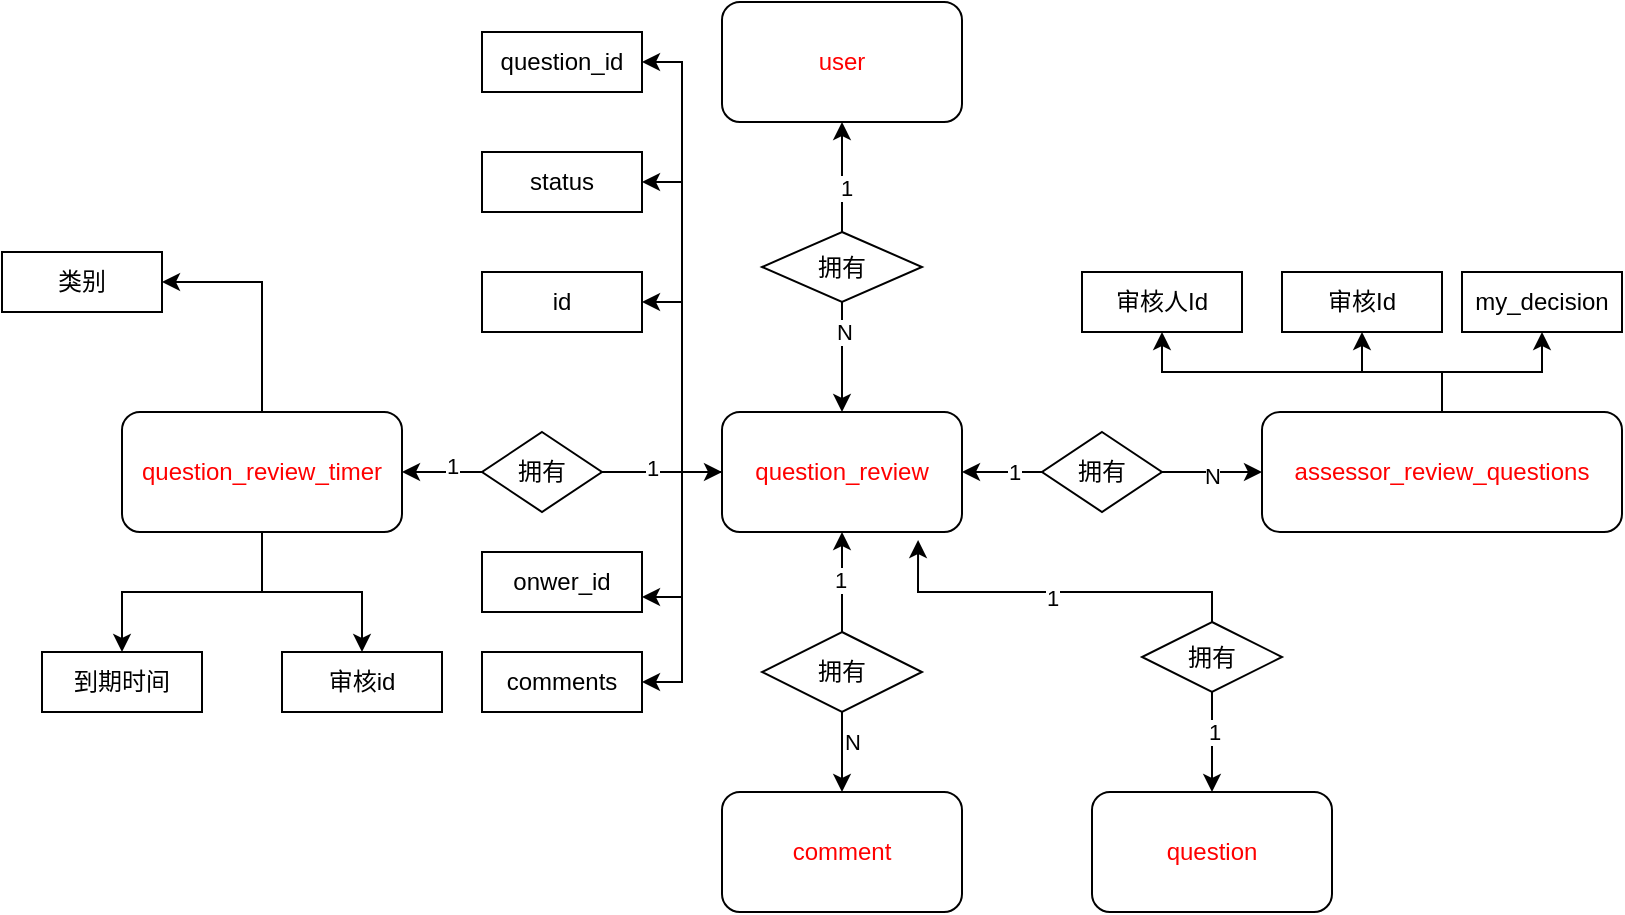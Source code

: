 <mxfile version="22.0.3" type="device">
  <diagram id="R2lEEEUBdFMjLlhIrx00" name="Page-1">
    <mxGraphModel dx="1206" dy="857" grid="1" gridSize="10" guides="1" tooltips="1" connect="1" arrows="1" fold="1" page="1" pageScale="1" pageWidth="850" pageHeight="1100" math="0" shadow="0" extFonts="Permanent Marker^https://fonts.googleapis.com/css?family=Permanent+Marker">
      <root>
        <mxCell id="0" />
        <mxCell id="1" parent="0" />
        <mxCell id="UhuW8QRkzZi-GOZt8dOZ-34" style="edgeStyle=orthogonalEdgeStyle;rounded=0;orthogonalLoop=1;jettySize=auto;html=1;entryX=1;entryY=0.5;entryDx=0;entryDy=0;" edge="1" parent="1" source="UhuW8QRkzZi-GOZt8dOZ-1" target="UhuW8QRkzZi-GOZt8dOZ-20">
          <mxGeometry relative="1" as="geometry" />
        </mxCell>
        <mxCell id="UhuW8QRkzZi-GOZt8dOZ-35" style="edgeStyle=orthogonalEdgeStyle;rounded=0;orthogonalLoop=1;jettySize=auto;html=1;entryX=1;entryY=0.75;entryDx=0;entryDy=0;" edge="1" parent="1" source="UhuW8QRkzZi-GOZt8dOZ-1" target="UhuW8QRkzZi-GOZt8dOZ-25">
          <mxGeometry relative="1" as="geometry" />
        </mxCell>
        <mxCell id="UhuW8QRkzZi-GOZt8dOZ-36" style="edgeStyle=orthogonalEdgeStyle;rounded=0;orthogonalLoop=1;jettySize=auto;html=1;entryX=1;entryY=0.5;entryDx=0;entryDy=0;" edge="1" parent="1" source="UhuW8QRkzZi-GOZt8dOZ-1" target="UhuW8QRkzZi-GOZt8dOZ-21">
          <mxGeometry relative="1" as="geometry" />
        </mxCell>
        <mxCell id="UhuW8QRkzZi-GOZt8dOZ-38" style="edgeStyle=orthogonalEdgeStyle;rounded=0;orthogonalLoop=1;jettySize=auto;html=1;entryX=1;entryY=0.5;entryDx=0;entryDy=0;" edge="1" parent="1" source="UhuW8QRkzZi-GOZt8dOZ-1" target="UhuW8QRkzZi-GOZt8dOZ-31">
          <mxGeometry relative="1" as="geometry" />
        </mxCell>
        <mxCell id="UhuW8QRkzZi-GOZt8dOZ-39" style="edgeStyle=orthogonalEdgeStyle;rounded=0;orthogonalLoop=1;jettySize=auto;html=1;entryX=1;entryY=0.5;entryDx=0;entryDy=0;" edge="1" parent="1" source="UhuW8QRkzZi-GOZt8dOZ-1" target="UhuW8QRkzZi-GOZt8dOZ-28">
          <mxGeometry relative="1" as="geometry" />
        </mxCell>
        <mxCell id="UhuW8QRkzZi-GOZt8dOZ-1" value="&lt;font color=&quot;#ff0000&quot;&gt;question_review&lt;/font&gt;" style="rounded=1;whiteSpace=wrap;html=1;" vertex="1" parent="1">
          <mxGeometry x="380" y="400" width="120" height="60" as="geometry" />
        </mxCell>
        <mxCell id="UhuW8QRkzZi-GOZt8dOZ-2" value="&lt;font color=&quot;#ff0000&quot;&gt;comment&lt;/font&gt;" style="rounded=1;whiteSpace=wrap;html=1;" vertex="1" parent="1">
          <mxGeometry x="380" y="590" width="120" height="60" as="geometry" />
        </mxCell>
        <mxCell id="UhuW8QRkzZi-GOZt8dOZ-76" style="edgeStyle=orthogonalEdgeStyle;rounded=0;orthogonalLoop=1;jettySize=auto;html=1;entryX=0.5;entryY=1;entryDx=0;entryDy=0;" edge="1" parent="1" source="UhuW8QRkzZi-GOZt8dOZ-3" target="UhuW8QRkzZi-GOZt8dOZ-27">
          <mxGeometry relative="1" as="geometry" />
        </mxCell>
        <mxCell id="UhuW8QRkzZi-GOZt8dOZ-77" style="edgeStyle=orthogonalEdgeStyle;rounded=0;orthogonalLoop=1;jettySize=auto;html=1;entryX=0.5;entryY=1;entryDx=0;entryDy=0;" edge="1" parent="1" source="UhuW8QRkzZi-GOZt8dOZ-3" target="UhuW8QRkzZi-GOZt8dOZ-26">
          <mxGeometry relative="1" as="geometry" />
        </mxCell>
        <mxCell id="UhuW8QRkzZi-GOZt8dOZ-78" style="edgeStyle=orthogonalEdgeStyle;rounded=0;orthogonalLoop=1;jettySize=auto;html=1;entryX=0.5;entryY=1;entryDx=0;entryDy=0;exitX=0.5;exitY=0;exitDx=0;exitDy=0;" edge="1" parent="1" source="UhuW8QRkzZi-GOZt8dOZ-3" target="UhuW8QRkzZi-GOZt8dOZ-29">
          <mxGeometry relative="1" as="geometry" />
        </mxCell>
        <mxCell id="UhuW8QRkzZi-GOZt8dOZ-3" value="&lt;font color=&quot;#ff0000&quot;&gt;assessor_review_questions&lt;/font&gt;" style="rounded=1;whiteSpace=wrap;html=1;" vertex="1" parent="1">
          <mxGeometry x="650" y="400" width="180" height="60" as="geometry" />
        </mxCell>
        <mxCell id="UhuW8QRkzZi-GOZt8dOZ-4" value="&lt;font color=&quot;#ff0000&quot;&gt;question_review_timer&lt;/font&gt;" style="rounded=1;whiteSpace=wrap;html=1;" vertex="1" parent="1">
          <mxGeometry x="80" y="400" width="140" height="60" as="geometry" />
        </mxCell>
        <mxCell id="UhuW8QRkzZi-GOZt8dOZ-5" value="到期时间" style="rounded=0;whiteSpace=wrap;html=1;" vertex="1" parent="1">
          <mxGeometry x="40" y="520" width="80" height="30" as="geometry" />
        </mxCell>
        <mxCell id="UhuW8QRkzZi-GOZt8dOZ-6" value="类别" style="rounded=0;whiteSpace=wrap;html=1;" vertex="1" parent="1">
          <mxGeometry x="20" y="320" width="80" height="30" as="geometry" />
        </mxCell>
        <mxCell id="UhuW8QRkzZi-GOZt8dOZ-7" value="审核id" style="rounded=0;whiteSpace=wrap;html=1;" vertex="1" parent="1">
          <mxGeometry x="160" y="520" width="80" height="30" as="geometry" />
        </mxCell>
        <mxCell id="UhuW8QRkzZi-GOZt8dOZ-10" value="" style="endArrow=classic;html=1;rounded=0;entryX=0.5;entryY=0;entryDx=0;entryDy=0;" edge="1" parent="1" source="UhuW8QRkzZi-GOZt8dOZ-4" target="UhuW8QRkzZi-GOZt8dOZ-7">
          <mxGeometry width="50" height="50" relative="1" as="geometry">
            <mxPoint x="400" y="470" as="sourcePoint" />
            <mxPoint x="210" y="510" as="targetPoint" />
            <Array as="points">
              <mxPoint x="150" y="490" />
              <mxPoint x="200" y="490" />
            </Array>
          </mxGeometry>
        </mxCell>
        <mxCell id="UhuW8QRkzZi-GOZt8dOZ-13" value="" style="endArrow=classic;html=1;rounded=0;exitX=0.5;exitY=1;exitDx=0;exitDy=0;entryX=0.5;entryY=0;entryDx=0;entryDy=0;" edge="1" parent="1" source="UhuW8QRkzZi-GOZt8dOZ-4" target="UhuW8QRkzZi-GOZt8dOZ-5">
          <mxGeometry width="50" height="50" relative="1" as="geometry">
            <mxPoint x="400" y="470" as="sourcePoint" />
            <mxPoint x="450" y="420" as="targetPoint" />
            <Array as="points">
              <mxPoint x="150" y="490" />
              <mxPoint x="80" y="490" />
            </Array>
          </mxGeometry>
        </mxCell>
        <mxCell id="UhuW8QRkzZi-GOZt8dOZ-14" value="" style="endArrow=classic;html=1;rounded=0;exitX=0.5;exitY=0;exitDx=0;exitDy=0;entryX=1;entryY=0.5;entryDx=0;entryDy=0;" edge="1" parent="1" source="UhuW8QRkzZi-GOZt8dOZ-4" target="UhuW8QRkzZi-GOZt8dOZ-6">
          <mxGeometry width="50" height="50" relative="1" as="geometry">
            <mxPoint x="400" y="470" as="sourcePoint" />
            <mxPoint x="450" y="420" as="targetPoint" />
            <Array as="points">
              <mxPoint x="150" y="335" />
            </Array>
          </mxGeometry>
        </mxCell>
        <mxCell id="UhuW8QRkzZi-GOZt8dOZ-20" value="comments" style="rounded=0;whiteSpace=wrap;html=1;" vertex="1" parent="1">
          <mxGeometry x="260" y="520" width="80" height="30" as="geometry" />
        </mxCell>
        <mxCell id="UhuW8QRkzZi-GOZt8dOZ-21" value="id" style="rounded=0;whiteSpace=wrap;html=1;" vertex="1" parent="1">
          <mxGeometry x="260" y="330" width="80" height="30" as="geometry" />
        </mxCell>
        <mxCell id="UhuW8QRkzZi-GOZt8dOZ-25" value="onwer_id" style="rounded=0;whiteSpace=wrap;html=1;" vertex="1" parent="1">
          <mxGeometry x="260" y="470" width="80" height="30" as="geometry" />
        </mxCell>
        <mxCell id="UhuW8QRkzZi-GOZt8dOZ-26" value="my_decision" style="rounded=0;whiteSpace=wrap;html=1;" vertex="1" parent="1">
          <mxGeometry x="750" y="330" width="80" height="30" as="geometry" />
        </mxCell>
        <mxCell id="UhuW8QRkzZi-GOZt8dOZ-27" value="审核Id" style="rounded=0;whiteSpace=wrap;html=1;" vertex="1" parent="1">
          <mxGeometry x="660" y="330" width="80" height="30" as="geometry" />
        </mxCell>
        <mxCell id="UhuW8QRkzZi-GOZt8dOZ-28" value="question_id" style="rounded=0;whiteSpace=wrap;html=1;" vertex="1" parent="1">
          <mxGeometry x="260" y="210" width="80" height="30" as="geometry" />
        </mxCell>
        <mxCell id="UhuW8QRkzZi-GOZt8dOZ-29" value="审核人Id" style="rounded=0;whiteSpace=wrap;html=1;" vertex="1" parent="1">
          <mxGeometry x="560" y="330" width="80" height="30" as="geometry" />
        </mxCell>
        <mxCell id="UhuW8QRkzZi-GOZt8dOZ-31" value="status" style="rounded=0;whiteSpace=wrap;html=1;" vertex="1" parent="1">
          <mxGeometry x="260" y="270" width="80" height="30" as="geometry" />
        </mxCell>
        <mxCell id="UhuW8QRkzZi-GOZt8dOZ-50" style="edgeStyle=orthogonalEdgeStyle;rounded=0;orthogonalLoop=1;jettySize=auto;html=1;" edge="1" parent="1" source="UhuW8QRkzZi-GOZt8dOZ-40" target="UhuW8QRkzZi-GOZt8dOZ-4">
          <mxGeometry relative="1" as="geometry" />
        </mxCell>
        <mxCell id="UhuW8QRkzZi-GOZt8dOZ-72" value="1" style="edgeLabel;html=1;align=center;verticalAlign=middle;resizable=0;points=[];" vertex="1" connectable="0" parent="UhuW8QRkzZi-GOZt8dOZ-50">
          <mxGeometry x="-0.233" y="-3" relative="1" as="geometry">
            <mxPoint as="offset" />
          </mxGeometry>
        </mxCell>
        <mxCell id="UhuW8QRkzZi-GOZt8dOZ-51" style="edgeStyle=orthogonalEdgeStyle;rounded=0;orthogonalLoop=1;jettySize=auto;html=1;entryX=0;entryY=0.5;entryDx=0;entryDy=0;" edge="1" parent="1" source="UhuW8QRkzZi-GOZt8dOZ-40" target="UhuW8QRkzZi-GOZt8dOZ-1">
          <mxGeometry relative="1" as="geometry" />
        </mxCell>
        <mxCell id="UhuW8QRkzZi-GOZt8dOZ-73" value="1" style="edgeLabel;html=1;align=center;verticalAlign=middle;resizable=0;points=[];" vertex="1" connectable="0" parent="UhuW8QRkzZi-GOZt8dOZ-51">
          <mxGeometry x="-0.178" y="2" relative="1" as="geometry">
            <mxPoint as="offset" />
          </mxGeometry>
        </mxCell>
        <mxCell id="UhuW8QRkzZi-GOZt8dOZ-40" value="拥有" style="rhombus;whiteSpace=wrap;html=1;" vertex="1" parent="1">
          <mxGeometry x="260" y="410" width="60" height="40" as="geometry" />
        </mxCell>
        <mxCell id="UhuW8QRkzZi-GOZt8dOZ-41" value="&lt;font color=&quot;#ff0000&quot;&gt;question&lt;/font&gt;" style="rounded=1;whiteSpace=wrap;html=1;" vertex="1" parent="1">
          <mxGeometry x="565" y="590" width="120" height="60" as="geometry" />
        </mxCell>
        <mxCell id="UhuW8QRkzZi-GOZt8dOZ-42" value="&lt;font color=&quot;#ff0000&quot;&gt;user&lt;/font&gt;" style="rounded=1;whiteSpace=wrap;html=1;" vertex="1" parent="1">
          <mxGeometry x="380" y="195" width="120" height="60" as="geometry" />
        </mxCell>
        <mxCell id="UhuW8QRkzZi-GOZt8dOZ-52" style="edgeStyle=orthogonalEdgeStyle;rounded=0;orthogonalLoop=1;jettySize=auto;html=1;entryX=0.5;entryY=1;entryDx=0;entryDy=0;" edge="1" parent="1" source="UhuW8QRkzZi-GOZt8dOZ-43" target="UhuW8QRkzZi-GOZt8dOZ-1">
          <mxGeometry relative="1" as="geometry" />
        </mxCell>
        <mxCell id="UhuW8QRkzZi-GOZt8dOZ-75" value="1" style="edgeLabel;html=1;align=center;verticalAlign=middle;resizable=0;points=[];" vertex="1" connectable="0" parent="UhuW8QRkzZi-GOZt8dOZ-52">
          <mxGeometry x="0.04" y="1" relative="1" as="geometry">
            <mxPoint as="offset" />
          </mxGeometry>
        </mxCell>
        <mxCell id="UhuW8QRkzZi-GOZt8dOZ-53" style="edgeStyle=orthogonalEdgeStyle;rounded=0;orthogonalLoop=1;jettySize=auto;html=1;entryX=0.5;entryY=0;entryDx=0;entryDy=0;" edge="1" parent="1" source="UhuW8QRkzZi-GOZt8dOZ-43" target="UhuW8QRkzZi-GOZt8dOZ-2">
          <mxGeometry relative="1" as="geometry" />
        </mxCell>
        <mxCell id="UhuW8QRkzZi-GOZt8dOZ-74" value="N" style="edgeLabel;html=1;align=center;verticalAlign=middle;resizable=0;points=[];" vertex="1" connectable="0" parent="UhuW8QRkzZi-GOZt8dOZ-53">
          <mxGeometry x="-0.25" y="5" relative="1" as="geometry">
            <mxPoint as="offset" />
          </mxGeometry>
        </mxCell>
        <mxCell id="UhuW8QRkzZi-GOZt8dOZ-43" value="拥有" style="rhombus;whiteSpace=wrap;html=1;" vertex="1" parent="1">
          <mxGeometry x="400" y="510" width="80" height="40" as="geometry" />
        </mxCell>
        <mxCell id="UhuW8QRkzZi-GOZt8dOZ-67" style="edgeStyle=orthogonalEdgeStyle;rounded=0;orthogonalLoop=1;jettySize=auto;html=1;" edge="1" parent="1" source="UhuW8QRkzZi-GOZt8dOZ-54" target="UhuW8QRkzZi-GOZt8dOZ-1">
          <mxGeometry relative="1" as="geometry" />
        </mxCell>
        <mxCell id="UhuW8QRkzZi-GOZt8dOZ-71" value="1" style="edgeLabel;html=1;align=center;verticalAlign=middle;resizable=0;points=[];" vertex="1" connectable="0" parent="UhuW8QRkzZi-GOZt8dOZ-67">
          <mxGeometry x="-0.283" relative="1" as="geometry">
            <mxPoint as="offset" />
          </mxGeometry>
        </mxCell>
        <mxCell id="UhuW8QRkzZi-GOZt8dOZ-68" value="" style="edgeStyle=orthogonalEdgeStyle;rounded=0;orthogonalLoop=1;jettySize=auto;html=1;" edge="1" parent="1" source="UhuW8QRkzZi-GOZt8dOZ-54" target="UhuW8QRkzZi-GOZt8dOZ-3">
          <mxGeometry relative="1" as="geometry" />
        </mxCell>
        <mxCell id="UhuW8QRkzZi-GOZt8dOZ-69" value="N&lt;br&gt;" style="edgeLabel;html=1;align=center;verticalAlign=middle;resizable=0;points=[];" vertex="1" connectable="0" parent="UhuW8QRkzZi-GOZt8dOZ-68">
          <mxGeometry x="-0.013" y="-2" relative="1" as="geometry">
            <mxPoint as="offset" />
          </mxGeometry>
        </mxCell>
        <mxCell id="UhuW8QRkzZi-GOZt8dOZ-54" value="拥有" style="rhombus;whiteSpace=wrap;html=1;" vertex="1" parent="1">
          <mxGeometry x="540" y="410" width="60" height="40" as="geometry" />
        </mxCell>
        <mxCell id="UhuW8QRkzZi-GOZt8dOZ-63" style="edgeStyle=orthogonalEdgeStyle;rounded=0;orthogonalLoop=1;jettySize=auto;html=1;" edge="1" parent="1" source="UhuW8QRkzZi-GOZt8dOZ-55" target="UhuW8QRkzZi-GOZt8dOZ-41">
          <mxGeometry relative="1" as="geometry" />
        </mxCell>
        <mxCell id="UhuW8QRkzZi-GOZt8dOZ-66" value="1" style="edgeLabel;html=1;align=center;verticalAlign=middle;resizable=0;points=[];" vertex="1" connectable="0" parent="UhuW8QRkzZi-GOZt8dOZ-63">
          <mxGeometry x="-0.2" y="1" relative="1" as="geometry">
            <mxPoint as="offset" />
          </mxGeometry>
        </mxCell>
        <mxCell id="UhuW8QRkzZi-GOZt8dOZ-55" value="拥有" style="rhombus;whiteSpace=wrap;html=1;" vertex="1" parent="1">
          <mxGeometry x="590" y="505" width="70" height="35" as="geometry" />
        </mxCell>
        <mxCell id="UhuW8QRkzZi-GOZt8dOZ-59" style="edgeStyle=orthogonalEdgeStyle;rounded=0;orthogonalLoop=1;jettySize=auto;html=1;entryX=0.5;entryY=1;entryDx=0;entryDy=0;" edge="1" parent="1" source="UhuW8QRkzZi-GOZt8dOZ-58" target="UhuW8QRkzZi-GOZt8dOZ-42">
          <mxGeometry relative="1" as="geometry" />
        </mxCell>
        <mxCell id="UhuW8QRkzZi-GOZt8dOZ-62" value="1" style="edgeLabel;html=1;align=center;verticalAlign=middle;resizable=0;points=[];" vertex="1" connectable="0" parent="UhuW8QRkzZi-GOZt8dOZ-59">
          <mxGeometry x="-0.2" y="-2" relative="1" as="geometry">
            <mxPoint as="offset" />
          </mxGeometry>
        </mxCell>
        <mxCell id="UhuW8QRkzZi-GOZt8dOZ-60" style="edgeStyle=orthogonalEdgeStyle;rounded=0;orthogonalLoop=1;jettySize=auto;html=1;entryX=0.5;entryY=0;entryDx=0;entryDy=0;" edge="1" parent="1" source="UhuW8QRkzZi-GOZt8dOZ-58" target="UhuW8QRkzZi-GOZt8dOZ-1">
          <mxGeometry relative="1" as="geometry" />
        </mxCell>
        <mxCell id="UhuW8QRkzZi-GOZt8dOZ-61" value="N" style="edgeLabel;html=1;align=center;verticalAlign=middle;resizable=0;points=[];" vertex="1" connectable="0" parent="UhuW8QRkzZi-GOZt8dOZ-60">
          <mxGeometry x="-0.455" y="1" relative="1" as="geometry">
            <mxPoint as="offset" />
          </mxGeometry>
        </mxCell>
        <mxCell id="UhuW8QRkzZi-GOZt8dOZ-58" value="拥有" style="rhombus;whiteSpace=wrap;html=1;" vertex="1" parent="1">
          <mxGeometry x="400" y="310" width="80" height="35" as="geometry" />
        </mxCell>
        <mxCell id="UhuW8QRkzZi-GOZt8dOZ-64" style="edgeStyle=orthogonalEdgeStyle;rounded=0;orthogonalLoop=1;jettySize=auto;html=1;entryX=0.817;entryY=1.067;entryDx=0;entryDy=0;entryPerimeter=0;" edge="1" parent="1" source="UhuW8QRkzZi-GOZt8dOZ-55" target="UhuW8QRkzZi-GOZt8dOZ-1">
          <mxGeometry relative="1" as="geometry">
            <Array as="points">
              <mxPoint x="625" y="490" />
              <mxPoint x="478" y="490" />
            </Array>
          </mxGeometry>
        </mxCell>
        <mxCell id="UhuW8QRkzZi-GOZt8dOZ-65" value="1" style="edgeLabel;html=1;align=center;verticalAlign=middle;resizable=0;points=[];" vertex="1" connectable="0" parent="UhuW8QRkzZi-GOZt8dOZ-64">
          <mxGeometry x="0.014" y="3" relative="1" as="geometry">
            <mxPoint as="offset" />
          </mxGeometry>
        </mxCell>
      </root>
    </mxGraphModel>
  </diagram>
</mxfile>

